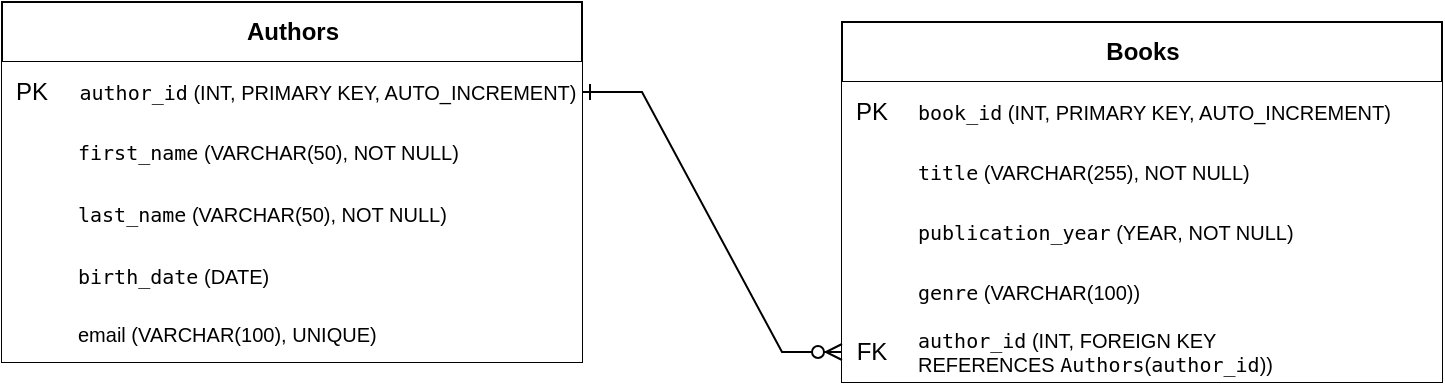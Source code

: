 <mxfile version="26.0.16">
  <diagram id="R2lEEEUBdFMjLlhIrx00" name="Page-1">
    <mxGraphModel dx="1080" dy="728" grid="1" gridSize="10" guides="1" tooltips="1" connect="1" arrows="1" fold="1" page="1" pageScale="1" pageWidth="850" pageHeight="1100" math="0" shadow="0" extFonts="Permanent Marker^https://fonts.googleapis.com/css?family=Permanent+Marker">
      <root>
        <mxCell id="0" />
        <mxCell id="1" parent="0" />
        <mxCell id="q2SKsyra8BNpYzEv5cK5-82" value="Authors" style="shape=table;startSize=30;container=1;collapsible=1;childLayout=tableLayout;fixedRows=1;rowLines=0;fontStyle=1;align=center;resizeLast=1;html=1;labelBackgroundColor=default;" vertex="1" parent="1">
          <mxGeometry x="70" y="230" width="290" height="180" as="geometry">
            <mxRectangle x="90" y="312" width="80" height="30" as="alternateBounds" />
          </mxGeometry>
        </mxCell>
        <mxCell id="q2SKsyra8BNpYzEv5cK5-83" value="" style="shape=tableRow;horizontal=0;startSize=0;swimlaneHead=0;swimlaneBody=0;collapsible=0;dropTarget=0;points=[[0,0.5],[1,0.5]];portConstraint=eastwest;top=0;left=0;right=0;bottom=1;fontStyle=0;" vertex="1" parent="q2SKsyra8BNpYzEv5cK5-82">
          <mxGeometry y="30" width="290" height="30" as="geometry" />
        </mxCell>
        <mxCell id="q2SKsyra8BNpYzEv5cK5-84" value="PK" style="shape=partialRectangle;connectable=0;top=0;left=0;bottom=0;right=0;fontStyle=0;overflow=hidden;whiteSpace=wrap;html=1;" vertex="1" parent="q2SKsyra8BNpYzEv5cK5-83">
          <mxGeometry width="30" height="30" as="geometry">
            <mxRectangle width="30" height="30" as="alternateBounds" />
          </mxGeometry>
        </mxCell>
        <mxCell id="q2SKsyra8BNpYzEv5cK5-85" value="&lt;font style=&quot;font-size: 10px;&quot;&gt;&lt;code style=&quot;&quot; data-end=&quot;753&quot; data-start=&quot;742&quot;&gt;author_id&lt;/code&gt;&lt;span style=&quot;&quot;&gt;&amp;nbsp;(INT, PRIMARY KEY, AUTO_INCREMENT)&lt;/span&gt;&lt;/font&gt;" style="shape=partialRectangle;connectable=0;top=0;left=0;bottom=0;right=0;align=center;spacingLeft=6;fontStyle=0;overflow=hidden;whiteSpace=wrap;html=1;verticalAlign=middle;" vertex="1" parent="q2SKsyra8BNpYzEv5cK5-83">
          <mxGeometry x="30" width="260" height="30" as="geometry">
            <mxRectangle width="260" height="30" as="alternateBounds" />
          </mxGeometry>
        </mxCell>
        <mxCell id="q2SKsyra8BNpYzEv5cK5-86" value="" style="shape=tableRow;horizontal=0;startSize=0;swimlaneHead=0;swimlaneBody=0;collapsible=0;dropTarget=0;points=[[0,0.5],[1,0.5]];portConstraint=eastwest;top=0;left=0;right=0;bottom=0;fontStyle=0;" vertex="1" parent="q2SKsyra8BNpYzEv5cK5-82">
          <mxGeometry y="60" width="290" height="30" as="geometry" />
        </mxCell>
        <mxCell id="q2SKsyra8BNpYzEv5cK5-87" value="" style="shape=partialRectangle;connectable=0;top=0;left=0;bottom=0;right=0;editable=1;overflow=hidden;whiteSpace=wrap;html=1;fontStyle=0;" vertex="1" parent="q2SKsyra8BNpYzEv5cK5-86">
          <mxGeometry width="30" height="30" as="geometry">
            <mxRectangle width="30" height="30" as="alternateBounds" />
          </mxGeometry>
        </mxCell>
        <mxCell id="q2SKsyra8BNpYzEv5cK5-88" value="&lt;font&gt;&lt;code data-start=&quot;794&quot; data-end=&quot;806&quot;&gt;first_name&lt;/code&gt;&amp;nbsp;(VARCHAR(50), NOT NULL)&lt;/font&gt;" style="shape=partialRectangle;connectable=0;top=0;left=0;bottom=0;right=0;align=left;spacingLeft=6;overflow=hidden;whiteSpace=wrap;html=1;fontSize=10;fontStyle=0;" vertex="1" parent="q2SKsyra8BNpYzEv5cK5-86">
          <mxGeometry x="30" width="260" height="30" as="geometry">
            <mxRectangle width="260" height="30" as="alternateBounds" />
          </mxGeometry>
        </mxCell>
        <mxCell id="q2SKsyra8BNpYzEv5cK5-89" value="" style="shape=tableRow;horizontal=0;startSize=0;swimlaneHead=0;swimlaneBody=0;collapsible=0;dropTarget=0;points=[[0,0.5],[1,0.5]];portConstraint=eastwest;top=0;left=0;right=0;bottom=0;fontSize=10;fontStyle=0;" vertex="1" parent="q2SKsyra8BNpYzEv5cK5-82">
          <mxGeometry y="90" width="290" height="32" as="geometry" />
        </mxCell>
        <mxCell id="q2SKsyra8BNpYzEv5cK5-90" value="" style="shape=partialRectangle;connectable=0;top=0;left=0;bottom=0;right=0;editable=1;overflow=hidden;whiteSpace=wrap;html=1;fontSize=10;fontStyle=0;" vertex="1" parent="q2SKsyra8BNpYzEv5cK5-89">
          <mxGeometry width="30" height="32" as="geometry">
            <mxRectangle width="30" height="32" as="alternateBounds" />
          </mxGeometry>
        </mxCell>
        <mxCell id="q2SKsyra8BNpYzEv5cK5-91" value="&lt;code data-start=&quot;836&quot; data-end=&quot;847&quot; style=&quot;font-style: normal; font-variant-caps: normal; letter-spacing: normal; text-align: start; text-indent: 0px; text-transform: none; white-space: normal; word-spacing: 0px; -webkit-text-stroke-width: 0px; text-decoration: none; caret-color: rgb(0, 0, 0); color: rgb(0, 0, 0);&quot;&gt;last_name&lt;/code&gt;&lt;span style=&quot;font-style: normal; font-variant-caps: normal; letter-spacing: normal; text-align: start; text-indent: 0px; text-transform: none; white-space: normal; word-spacing: 0px; -webkit-text-stroke-width: 0px; text-decoration: none; caret-color: rgb(0, 0, 0); color: rgb(0, 0, 0); float: none; display: inline !important;&quot;&gt;&lt;span class=&quot;Apple-converted-space&quot;&gt;&amp;nbsp;&lt;/span&gt;(VARCHAR(50), NOT NULL)&lt;/span&gt;" style="shape=partialRectangle;connectable=0;top=0;left=0;bottom=0;right=0;align=left;spacingLeft=6;overflow=hidden;whiteSpace=wrap;html=1;fontSize=10;fontStyle=0;" vertex="1" parent="q2SKsyra8BNpYzEv5cK5-89">
          <mxGeometry x="30" width="260" height="32" as="geometry">
            <mxRectangle width="260" height="32" as="alternateBounds" />
          </mxGeometry>
        </mxCell>
        <mxCell id="q2SKsyra8BNpYzEv5cK5-92" value="" style="shape=tableRow;horizontal=0;startSize=0;swimlaneHead=0;swimlaneBody=0;collapsible=0;dropTarget=0;points=[[0,0.5],[1,0.5]];portConstraint=eastwest;top=0;left=0;right=0;bottom=0;movable=1;resizable=1;rotatable=1;deletable=1;editable=1;locked=0;connectable=1;fontSize=10;fontStyle=0;" vertex="1" parent="q2SKsyra8BNpYzEv5cK5-82">
          <mxGeometry y="122" width="290" height="30" as="geometry" />
        </mxCell>
        <mxCell id="q2SKsyra8BNpYzEv5cK5-93" value="" style="shape=partialRectangle;connectable=0;top=0;left=0;bottom=0;right=0;editable=1;overflow=hidden;whiteSpace=wrap;html=1;fontSize=10;fontStyle=0;" vertex="1" parent="q2SKsyra8BNpYzEv5cK5-92">
          <mxGeometry width="30" height="30" as="geometry">
            <mxRectangle width="30" height="30" as="alternateBounds" />
          </mxGeometry>
        </mxCell>
        <mxCell id="q2SKsyra8BNpYzEv5cK5-94" value="&lt;font&gt;&lt;code data-start=&quot;877&quot; data-end=&quot;889&quot;&gt;birth_date&lt;/code&gt;&amp;nbsp;(DATE)&lt;/font&gt;" style="shape=partialRectangle;connectable=1;top=0;left=0;bottom=0;right=0;align=left;spacingLeft=6;overflow=hidden;whiteSpace=wrap;html=1;movable=1;resizable=1;rotatable=1;deletable=1;editable=1;locked=0;fontSize=10;fontStyle=0;" vertex="1" parent="q2SKsyra8BNpYzEv5cK5-92">
          <mxGeometry x="30" width="260" height="30" as="geometry">
            <mxRectangle width="260" height="30" as="alternateBounds" />
          </mxGeometry>
        </mxCell>
        <mxCell id="q2SKsyra8BNpYzEv5cK5-117" value="" style="shape=tableRow;horizontal=0;startSize=0;swimlaneHead=0;swimlaneBody=0;collapsible=0;dropTarget=0;points=[[0,0.5],[1,0.5]];portConstraint=eastwest;top=0;left=0;right=0;bottom=0;movable=1;resizable=1;rotatable=1;deletable=1;editable=1;locked=0;connectable=1;fontSize=10;fontStyle=0;" vertex="1" parent="q2SKsyra8BNpYzEv5cK5-82">
          <mxGeometry y="152" width="290" height="28" as="geometry" />
        </mxCell>
        <mxCell id="q2SKsyra8BNpYzEv5cK5-118" value="" style="shape=partialRectangle;connectable=0;top=0;left=0;bottom=0;right=0;editable=1;overflow=hidden;whiteSpace=wrap;html=1;fontSize=10;fontStyle=0;" vertex="1" parent="q2SKsyra8BNpYzEv5cK5-117">
          <mxGeometry width="30" height="28" as="geometry">
            <mxRectangle width="30" height="28" as="alternateBounds" />
          </mxGeometry>
        </mxCell>
        <mxCell id="q2SKsyra8BNpYzEv5cK5-119" value="&lt;font&gt;email (&lt;span class=&quot;hljs-type&quot;&gt;VARCHAR&lt;/span&gt;(&lt;span class=&quot;hljs-number&quot;&gt;100&lt;/span&gt;),&amp;nbsp;&lt;span class=&quot;hljs-keyword&quot;&gt;UNIQUE&lt;/span&gt;)&lt;/font&gt;" style="shape=partialRectangle;connectable=1;top=0;left=0;bottom=0;right=0;align=left;spacingLeft=6;overflow=hidden;whiteSpace=wrap;html=1;movable=1;resizable=1;rotatable=1;deletable=1;editable=1;locked=0;fontSize=10;fontStyle=0;" vertex="1" parent="q2SKsyra8BNpYzEv5cK5-117">
          <mxGeometry x="30" width="260" height="28" as="geometry">
            <mxRectangle width="260" height="28" as="alternateBounds" />
          </mxGeometry>
        </mxCell>
        <mxCell id="q2SKsyra8BNpYzEv5cK5-95" value="Books" style="shape=table;startSize=30;container=1;collapsible=1;childLayout=tableLayout;fixedRows=1;rowLines=0;fontStyle=1;align=center;resizeLast=1;html=1;labelBackgroundColor=default;fillColor=default;" vertex="1" parent="1">
          <mxGeometry x="490" y="240" width="300" height="180" as="geometry" />
        </mxCell>
        <mxCell id="q2SKsyra8BNpYzEv5cK5-96" value="" style="shape=tableRow;horizontal=0;startSize=0;swimlaneHead=0;swimlaneBody=0;fillColor=default;collapsible=0;dropTarget=0;points=[[0,0.5],[1,0.5]];portConstraint=eastwest;top=0;left=0;right=0;bottom=1;fontStyle=0" vertex="1" parent="q2SKsyra8BNpYzEv5cK5-95">
          <mxGeometry y="30" width="300" height="30" as="geometry" />
        </mxCell>
        <mxCell id="q2SKsyra8BNpYzEv5cK5-97" value="PK" style="shape=partialRectangle;connectable=0;fillColor=default;top=0;left=0;bottom=0;right=0;fontStyle=0;overflow=hidden;whiteSpace=wrap;html=1;" vertex="1" parent="q2SKsyra8BNpYzEv5cK5-96">
          <mxGeometry width="30" height="30" as="geometry">
            <mxRectangle width="30" height="30" as="alternateBounds" />
          </mxGeometry>
        </mxCell>
        <mxCell id="q2SKsyra8BNpYzEv5cK5-98" value="&lt;font style=&quot;font-size: 10px;&quot;&gt;&lt;code data-start=&quot;984&quot; data-end=&quot;993&quot; style=&quot;&quot;&gt;book_id&lt;/code&gt;&lt;span style=&quot;&quot;&gt;&amp;nbsp;(INT, PRIMARY KEY, AUTO_INCREMENT)&lt;/span&gt;&lt;/font&gt;" style="shape=partialRectangle;connectable=0;fillColor=default;top=0;left=0;bottom=0;right=0;align=left;spacingLeft=6;fontStyle=0;overflow=hidden;whiteSpace=wrap;html=1;" vertex="1" parent="q2SKsyra8BNpYzEv5cK5-96">
          <mxGeometry x="30" width="270" height="30" as="geometry">
            <mxRectangle width="270" height="30" as="alternateBounds" />
          </mxGeometry>
        </mxCell>
        <mxCell id="q2SKsyra8BNpYzEv5cK5-99" value="" style="shape=tableRow;horizontal=0;startSize=0;swimlaneHead=0;swimlaneBody=0;fillColor=default;collapsible=0;dropTarget=0;points=[[0,0.5],[1,0.5]];portConstraint=eastwest;top=0;left=0;right=0;bottom=0;fontStyle=0" vertex="1" parent="q2SKsyra8BNpYzEv5cK5-95">
          <mxGeometry y="60" width="300" height="30" as="geometry" />
        </mxCell>
        <mxCell id="q2SKsyra8BNpYzEv5cK5-100" value="" style="shape=partialRectangle;connectable=0;fillColor=default;top=0;left=0;bottom=0;right=0;editable=1;overflow=hidden;whiteSpace=wrap;html=1;fontStyle=0" vertex="1" parent="q2SKsyra8BNpYzEv5cK5-99">
          <mxGeometry width="30" height="30" as="geometry">
            <mxRectangle width="30" height="30" as="alternateBounds" />
          </mxGeometry>
        </mxCell>
        <mxCell id="q2SKsyra8BNpYzEv5cK5-101" value="&lt;font&gt;&lt;code data-start=&quot;1034&quot; data-end=&quot;1041&quot;&gt;title&lt;/code&gt;&amp;nbsp;(VARCHAR(255), NOT NULL)&lt;/font&gt;" style="shape=partialRectangle;connectable=0;fillColor=default;top=0;left=0;bottom=0;right=0;align=left;spacingLeft=6;overflow=hidden;whiteSpace=wrap;html=1;fontSize=10;fontStyle=0" vertex="1" parent="q2SKsyra8BNpYzEv5cK5-99">
          <mxGeometry x="30" width="270" height="30" as="geometry">
            <mxRectangle width="270" height="30" as="alternateBounds" />
          </mxGeometry>
        </mxCell>
        <mxCell id="q2SKsyra8BNpYzEv5cK5-102" value="" style="shape=tableRow;horizontal=0;startSize=0;swimlaneHead=0;swimlaneBody=0;fillColor=default;collapsible=0;dropTarget=0;points=[[0,0.5],[1,0.5]];portConstraint=eastwest;top=0;left=0;right=0;bottom=0;fontStyle=0" vertex="1" parent="q2SKsyra8BNpYzEv5cK5-95">
          <mxGeometry y="90" width="300" height="30" as="geometry" />
        </mxCell>
        <mxCell id="q2SKsyra8BNpYzEv5cK5-103" value="" style="shape=partialRectangle;connectable=0;fillColor=default;top=0;left=0;bottom=0;right=0;editable=1;overflow=hidden;whiteSpace=wrap;html=1;fontStyle=0" vertex="1" parent="q2SKsyra8BNpYzEv5cK5-102">
          <mxGeometry width="30" height="30" as="geometry">
            <mxRectangle width="30" height="30" as="alternateBounds" />
          </mxGeometry>
        </mxCell>
        <mxCell id="q2SKsyra8BNpYzEv5cK5-104" value="&lt;font&gt;&lt;code data-start=&quot;1072&quot; data-end=&quot;1090&quot;&gt;publication_year&lt;/code&gt;&amp;nbsp;(YEAR, NOT NULL)&lt;/font&gt;" style="shape=partialRectangle;connectable=0;fillColor=default;top=0;left=0;bottom=0;right=0;align=left;spacingLeft=6;overflow=hidden;whiteSpace=wrap;html=1;fontSize=10;fontStyle=0" vertex="1" parent="q2SKsyra8BNpYzEv5cK5-102">
          <mxGeometry x="30" width="270" height="30" as="geometry">
            <mxRectangle width="270" height="30" as="alternateBounds" />
          </mxGeometry>
        </mxCell>
        <mxCell id="q2SKsyra8BNpYzEv5cK5-105" value="" style="shape=tableRow;horizontal=0;startSize=0;swimlaneHead=0;swimlaneBody=0;fillColor=default;collapsible=0;dropTarget=0;points=[[0,0.5],[1,0.5]];portConstraint=eastwest;top=0;left=0;right=0;bottom=0;fontStyle=0" vertex="1" parent="q2SKsyra8BNpYzEv5cK5-95">
          <mxGeometry y="120" width="300" height="30" as="geometry" />
        </mxCell>
        <mxCell id="q2SKsyra8BNpYzEv5cK5-106" value="" style="shape=partialRectangle;connectable=0;fillColor=default;top=0;left=0;bottom=0;right=0;editable=1;overflow=hidden;whiteSpace=wrap;html=1;fontStyle=0" vertex="1" parent="q2SKsyra8BNpYzEv5cK5-105">
          <mxGeometry width="30" height="30" as="geometry">
            <mxRectangle width="30" height="30" as="alternateBounds" />
          </mxGeometry>
        </mxCell>
        <mxCell id="q2SKsyra8BNpYzEv5cK5-107" value="&lt;font&gt;&lt;code data-start=&quot;1113&quot; data-end=&quot;1120&quot;&gt;genre&lt;/code&gt;&amp;nbsp;(VARCHAR(100))&lt;/font&gt;" style="shape=partialRectangle;connectable=0;fillColor=default;top=0;left=0;bottom=0;right=0;align=left;spacingLeft=6;overflow=hidden;whiteSpace=wrap;html=1;fontSize=10;fontStyle=0" vertex="1" parent="q2SKsyra8BNpYzEv5cK5-105">
          <mxGeometry x="30" width="270" height="30" as="geometry">
            <mxRectangle width="270" height="30" as="alternateBounds" />
          </mxGeometry>
        </mxCell>
        <mxCell id="q2SKsyra8BNpYzEv5cK5-120" value="" style="shape=tableRow;horizontal=0;startSize=0;swimlaneHead=0;swimlaneBody=0;fillColor=default;collapsible=0;dropTarget=0;points=[[0,0.5],[1,0.5]];portConstraint=eastwest;top=0;left=0;right=0;bottom=0;fontStyle=0" vertex="1" parent="q2SKsyra8BNpYzEv5cK5-95">
          <mxGeometry y="150" width="300" height="30" as="geometry" />
        </mxCell>
        <mxCell id="q2SKsyra8BNpYzEv5cK5-121" value="FK" style="shape=partialRectangle;connectable=0;fillColor=default;top=0;left=0;bottom=0;right=0;editable=1;overflow=hidden;whiteSpace=wrap;html=1;fontStyle=0" vertex="1" parent="q2SKsyra8BNpYzEv5cK5-120">
          <mxGeometry width="30" height="30" as="geometry">
            <mxRectangle width="30" height="30" as="alternateBounds" />
          </mxGeometry>
        </mxCell>
        <mxCell id="q2SKsyra8BNpYzEv5cK5-122" value="&lt;font&gt;&lt;code data-start=&quot;1141&quot; data-end=&quot;1152&quot;&gt;author_id&lt;/code&gt;&amp;nbsp;(INT, FOREIGN KEY REFERENCES&amp;nbsp;&lt;code data-start=&quot;1182&quot; data-end=&quot;1191&quot;&gt;Authors&lt;/code&gt;(&lt;code data-start=&quot;1192&quot; data-end=&quot;1203&quot;&gt;author_id&lt;/code&gt;))&lt;/font&gt;" style="shape=partialRectangle;connectable=0;fillColor=default;top=0;left=0;bottom=0;right=0;align=left;spacingLeft=6;overflow=hidden;whiteSpace=wrap;html=1;fontSize=10;fontStyle=0" vertex="1" parent="q2SKsyra8BNpYzEv5cK5-120">
          <mxGeometry x="30" width="270" height="30" as="geometry">
            <mxRectangle width="270" height="30" as="alternateBounds" />
          </mxGeometry>
        </mxCell>
        <mxCell id="q2SKsyra8BNpYzEv5cK5-123" value="" style="edgeStyle=entityRelationEdgeStyle;fontSize=12;html=1;endArrow=ERzeroToMany;endFill=1;startArrow=ERone;rounded=0;exitX=1;exitY=0.5;exitDx=0;exitDy=0;movable=1;resizable=1;rotatable=1;deletable=1;editable=1;locked=0;connectable=1;startFill=0;fontStyle=0" edge="1" parent="1" source="q2SKsyra8BNpYzEv5cK5-83" target="q2SKsyra8BNpYzEv5cK5-120">
          <mxGeometry width="100" height="100" relative="1" as="geometry">
            <mxPoint x="340" y="390" as="sourcePoint" />
            <mxPoint x="440" y="290" as="targetPoint" />
            <Array as="points">
              <mxPoint x="350" y="280" />
              <mxPoint x="420" y="360" />
            </Array>
          </mxGeometry>
        </mxCell>
      </root>
    </mxGraphModel>
  </diagram>
</mxfile>
